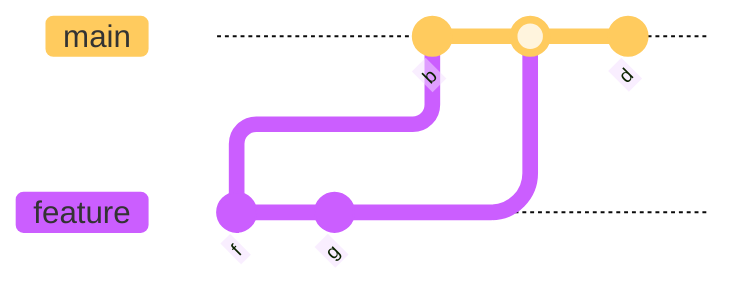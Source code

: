 %%{init: { 'logLevel': 'debug', 'theme': 'base', 'gitGraph': {'showBranches': true, 'showCommitLabel':true, 'mainBranchName': 'feature', 'mainBranchOrder': 1}} }%%
gitGraph
     commit id:"f"
     branch main order: 0
     checkout feature
     commit id:"g"
     checkout main
     commit id:"b"
     merge feature
     commit id:"d"